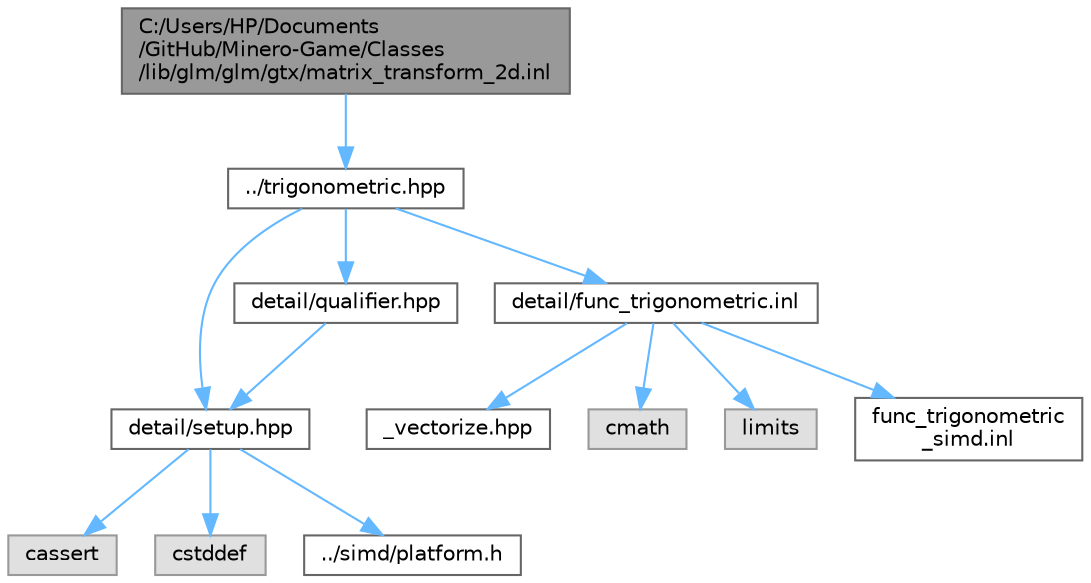 digraph "C:/Users/HP/Documents/GitHub/Minero-Game/Classes/lib/glm/glm/gtx/matrix_transform_2d.inl"
{
 // LATEX_PDF_SIZE
  bgcolor="transparent";
  edge [fontname=Helvetica,fontsize=10,labelfontname=Helvetica,labelfontsize=10];
  node [fontname=Helvetica,fontsize=10,shape=box,height=0.2,width=0.4];
  Node1 [id="Node000001",label="C:/Users/HP/Documents\l/GitHub/Minero-Game/Classes\l/lib/glm/glm/gtx/matrix_transform_2d.inl",height=0.2,width=0.4,color="gray40", fillcolor="grey60", style="filled", fontcolor="black",tooltip=" "];
  Node1 -> Node2 [id="edge25_Node000001_Node000002",color="steelblue1",style="solid",tooltip=" "];
  Node2 [id="Node000002",label="../trigonometric.hpp",height=0.2,width=0.4,color="grey40", fillcolor="white", style="filled",URL="$_classes_2lib_2glm_2glm_2trigonometric_8hpp.html",tooltip=" "];
  Node2 -> Node3 [id="edge26_Node000002_Node000003",color="steelblue1",style="solid",tooltip=" "];
  Node3 [id="Node000003",label="detail/setup.hpp",height=0.2,width=0.4,color="grey40", fillcolor="white", style="filled",URL="$_classes_2lib_2glm_2glm_2detail_2setup_8hpp.html",tooltip=" "];
  Node3 -> Node4 [id="edge27_Node000003_Node000004",color="steelblue1",style="solid",tooltip=" "];
  Node4 [id="Node000004",label="cassert",height=0.2,width=0.4,color="grey60", fillcolor="#E0E0E0", style="filled",tooltip=" "];
  Node3 -> Node5 [id="edge28_Node000003_Node000005",color="steelblue1",style="solid",tooltip=" "];
  Node5 [id="Node000005",label="cstddef",height=0.2,width=0.4,color="grey60", fillcolor="#E0E0E0", style="filled",tooltip=" "];
  Node3 -> Node6 [id="edge29_Node000003_Node000006",color="steelblue1",style="solid",tooltip=" "];
  Node6 [id="Node000006",label="../simd/platform.h",height=0.2,width=0.4,color="grey40", fillcolor="white", style="filled",URL="$_classes_2lib_2glm_2glm_2simd_2platform_8h.html",tooltip=" "];
  Node2 -> Node7 [id="edge30_Node000002_Node000007",color="steelblue1",style="solid",tooltip=" "];
  Node7 [id="Node000007",label="detail/qualifier.hpp",height=0.2,width=0.4,color="grey40", fillcolor="white", style="filled",URL="$_classes_2lib_2glm_2glm_2detail_2qualifier_8hpp.html",tooltip=" "];
  Node7 -> Node3 [id="edge31_Node000007_Node000003",color="steelblue1",style="solid",tooltip=" "];
  Node2 -> Node8 [id="edge32_Node000002_Node000008",color="steelblue1",style="solid",tooltip=" "];
  Node8 [id="Node000008",label="detail/func_trigonometric.inl",height=0.2,width=0.4,color="grey40", fillcolor="white", style="filled",URL="$_classes_2lib_2glm_2glm_2detail_2func__trigonometric_8inl.html",tooltip=" "];
  Node8 -> Node9 [id="edge33_Node000008_Node000009",color="steelblue1",style="solid",tooltip=" "];
  Node9 [id="Node000009",label="_vectorize.hpp",height=0.2,width=0.4,color="grey40", fillcolor="white", style="filled",URL="$_classes_2lib_2glm_2glm_2detail_2__vectorize_8hpp.html",tooltip=" "];
  Node8 -> Node10 [id="edge34_Node000008_Node000010",color="steelblue1",style="solid",tooltip=" "];
  Node10 [id="Node000010",label="cmath",height=0.2,width=0.4,color="grey60", fillcolor="#E0E0E0", style="filled",tooltip=" "];
  Node8 -> Node11 [id="edge35_Node000008_Node000011",color="steelblue1",style="solid",tooltip=" "];
  Node11 [id="Node000011",label="limits",height=0.2,width=0.4,color="grey60", fillcolor="#E0E0E0", style="filled",tooltip=" "];
  Node8 -> Node12 [id="edge36_Node000008_Node000012",color="steelblue1",style="solid",tooltip=" "];
  Node12 [id="Node000012",label="func_trigonometric\l_simd.inl",height=0.2,width=0.4,color="grey40", fillcolor="white", style="filled",URL="$_classes_2lib_2glm_2glm_2detail_2func__trigonometric__simd_8inl.html",tooltip=" "];
}
